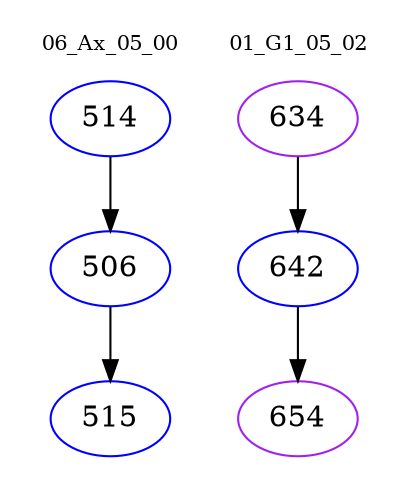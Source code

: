digraph{
subgraph cluster_0 {
color = white
label = "06_Ax_05_00";
fontsize=10;
T0_514 [label="514", color="blue"]
T0_514 -> T0_506 [color="black"]
T0_506 [label="506", color="blue"]
T0_506 -> T0_515 [color="black"]
T0_515 [label="515", color="blue"]
}
subgraph cluster_1 {
color = white
label = "01_G1_05_02";
fontsize=10;
T1_634 [label="634", color="purple"]
T1_634 -> T1_642 [color="black"]
T1_642 [label="642", color="blue"]
T1_642 -> T1_654 [color="black"]
T1_654 [label="654", color="purple"]
}
}
